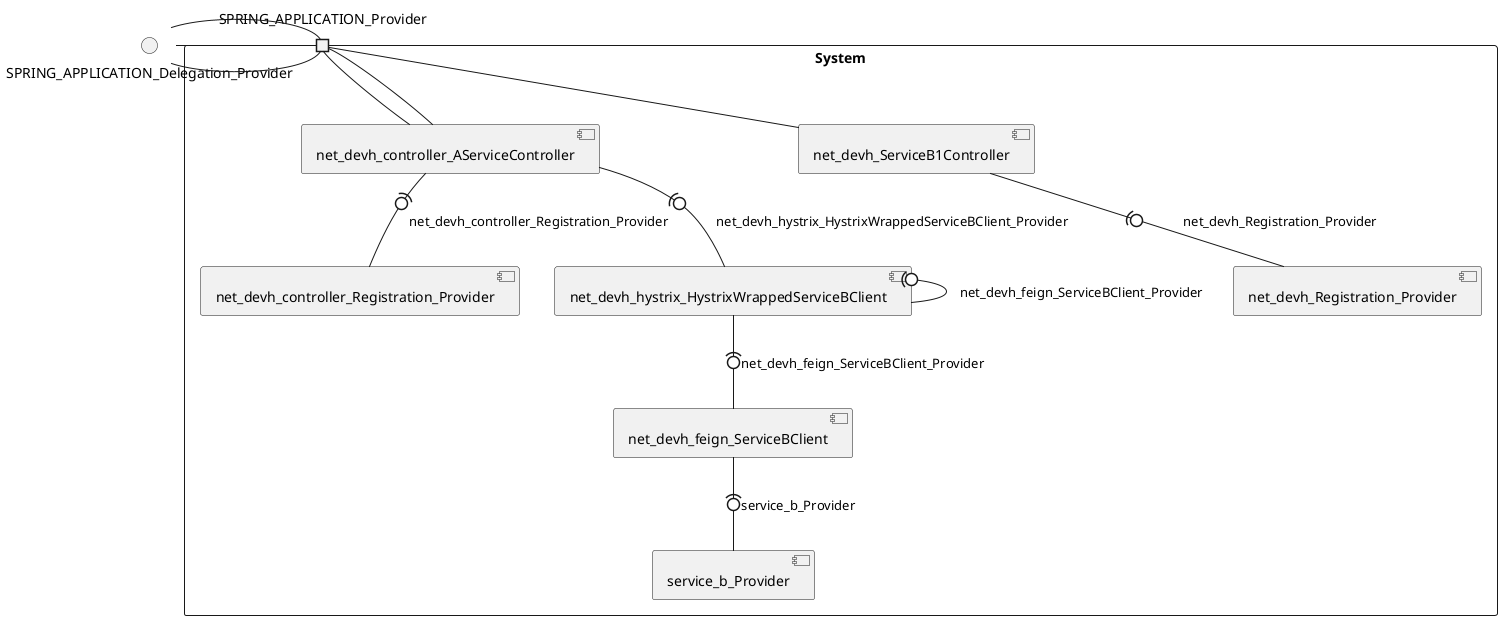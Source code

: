 @startuml
skinparam fixCircleLabelOverlapping true
skinparam componentStyle uml2
() SPRING_APPLICATION_Delegation_Provider
rectangle System {
[net_devh_Registration_Provider] [[yidongnan-spring-cloud-netflix-example.repository#_ca2oSNEnEe6U5OrGpprzfw]]
[net_devh_ServiceB1Controller] [[yidongnan-spring-cloud-netflix-example.repository#_ca2oSNEnEe6U5OrGpprzfw]]
[net_devh_controller_AServiceController] [[yidongnan-spring-cloud-netflix-example.repository#_ca2oSNEnEe6U5OrGpprzfw]]
[net_devh_controller_Registration_Provider] [[yidongnan-spring-cloud-netflix-example.repository#_ca2oSNEnEe6U5OrGpprzfw]]
[net_devh_feign_ServiceBClient] [[yidongnan-spring-cloud-netflix-example.repository#_ca2oSNEnEe6U5OrGpprzfw]]
[net_devh_hystrix_HystrixWrappedServiceBClient] [[yidongnan-spring-cloud-netflix-example.repository#_ca2oSNEnEe6U5OrGpprzfw]]
[service_b_Provider] [[yidongnan-spring-cloud-netflix-example.repository#_ca2oSNEnEe6U5OrGpprzfw]]
port SPRING_APPLICATION_Provider
SPRING_APPLICATION_Delegation_Provider - SPRING_APPLICATION_Provider
SPRING_APPLICATION_Provider - [net_devh_ServiceB1Controller]
port SPRING_APPLICATION_Provider
SPRING_APPLICATION_Delegation_Provider - SPRING_APPLICATION_Provider
SPRING_APPLICATION_Provider - [net_devh_controller_AServiceController]
port SPRING_APPLICATION_Provider
SPRING_APPLICATION_Delegation_Provider - SPRING_APPLICATION_Provider
SPRING_APPLICATION_Provider - [net_devh_controller_AServiceController]
[net_devh_ServiceB1Controller] -(0- [net_devh_Registration_Provider] : net_devh_Registration_Provider
[net_devh_controller_AServiceController] -(0- [net_devh_controller_Registration_Provider] : net_devh_controller_Registration_Provider
[net_devh_hystrix_HystrixWrappedServiceBClient] -(0- [net_devh_feign_ServiceBClient] : net_devh_feign_ServiceBClient_Provider
[net_devh_hystrix_HystrixWrappedServiceBClient] -(0- [net_devh_hystrix_HystrixWrappedServiceBClient] : net_devh_feign_ServiceBClient_Provider
[net_devh_controller_AServiceController] -(0- [net_devh_hystrix_HystrixWrappedServiceBClient] : net_devh_hystrix_HystrixWrappedServiceBClient_Provider
[net_devh_feign_ServiceBClient] -(0- [service_b_Provider] : service_b_Provider
}

@enduml
